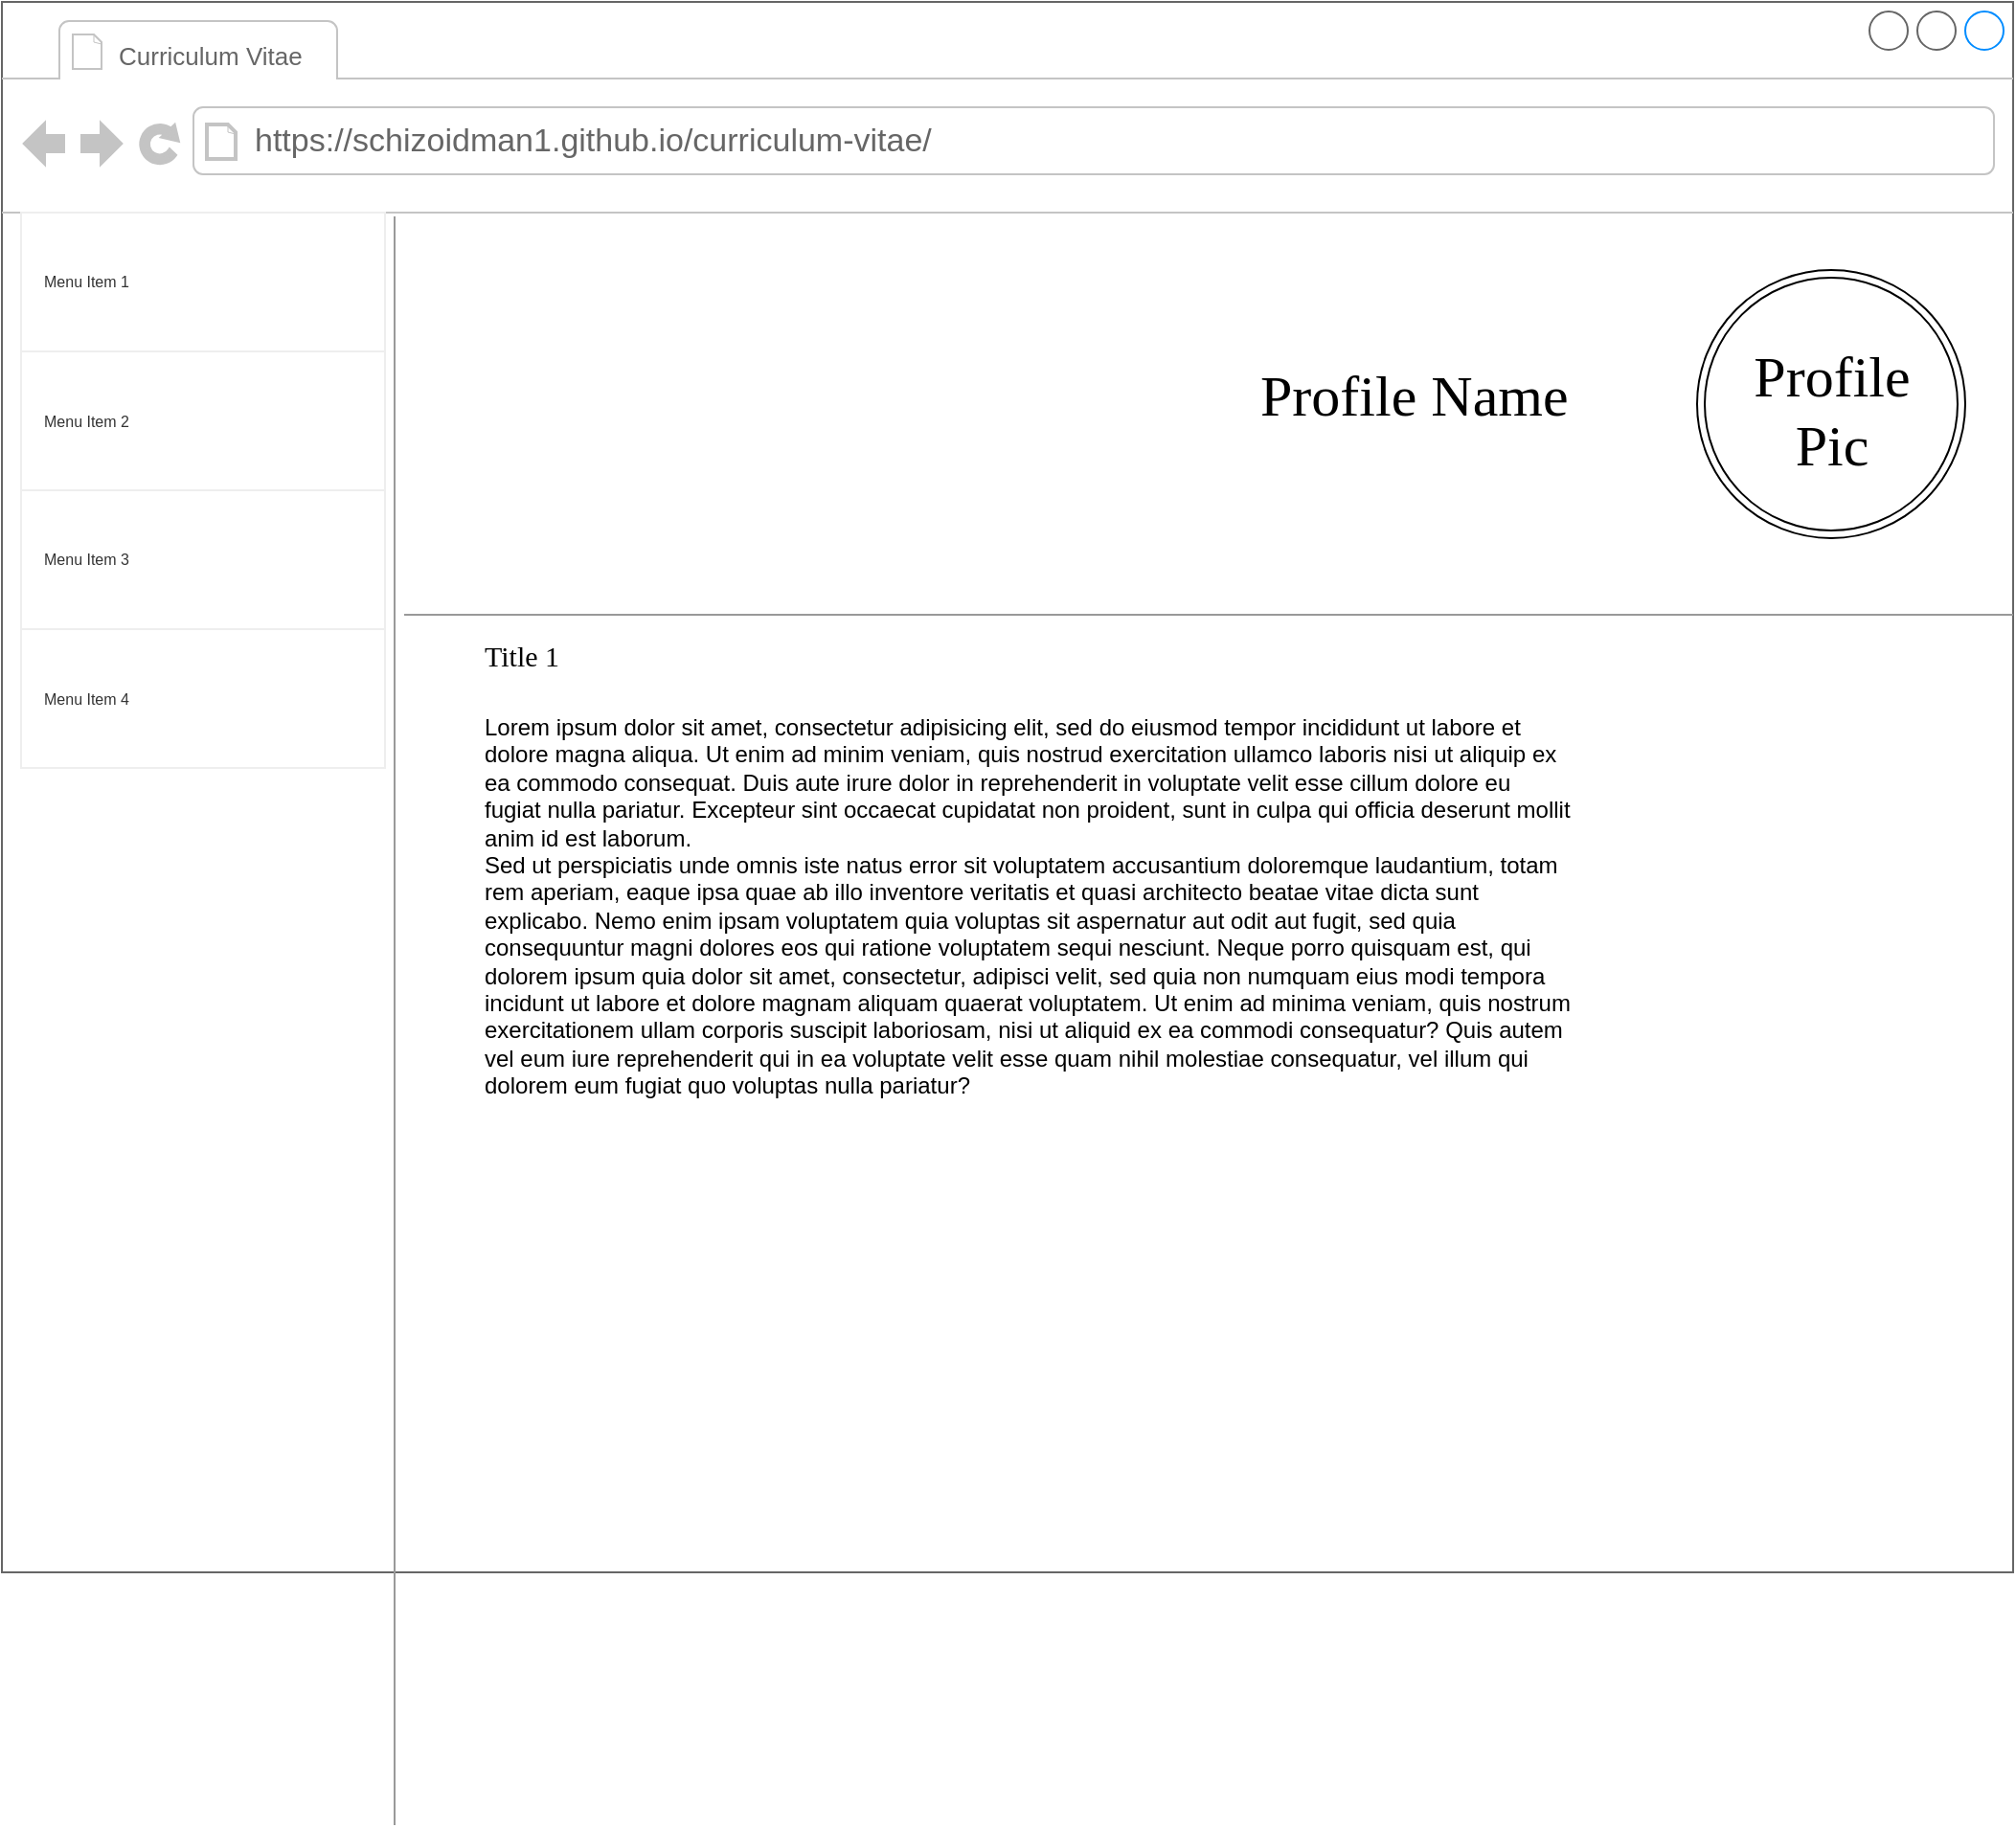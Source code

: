 <mxfile version="24.3.0" type="github">
  <diagram name="Page-1" id="2cc2dc42-3aac-f2a9-1cec-7a8b7cbee084">
    <mxGraphModel dx="1956" dy="1022" grid="1" gridSize="10" guides="1" tooltips="1" connect="1" arrows="1" fold="1" page="1" pageScale="1" pageWidth="1100" pageHeight="850" background="#ffffff" math="0" shadow="0">
      <root>
        <mxCell id="0" />
        <mxCell id="1" parent="0" />
        <mxCell id="7026571954dc6520-1" value="" style="strokeWidth=1;shadow=0;dashed=0;align=center;html=1;shape=mxgraph.mockup.containers.browserWindow;rSize=0;strokeColor=#666666;mainText=,;recursiveResize=0;rounded=0;labelBackgroundColor=none;fontFamily=Verdana;fontSize=12" parent="1" vertex="1">
          <mxGeometry x="25" y="30" width="1050" height="820" as="geometry" />
        </mxCell>
        <mxCell id="7026571954dc6520-2" value="Curriculum Vitae" style="strokeWidth=1;shadow=0;dashed=0;align=center;html=1;shape=mxgraph.mockup.containers.anchor;fontSize=13;fontColor=#666666;align=left;" parent="7026571954dc6520-1" vertex="1">
          <mxGeometry x="59" y="15" width="110" height="26" as="geometry" />
        </mxCell>
        <mxCell id="7026571954dc6520-3" value="https://schizoidman1.github.io/curriculum-vitae/" style="strokeWidth=1;shadow=0;dashed=0;align=center;html=1;shape=mxgraph.mockup.containers.anchor;rSize=0;fontSize=17;fontColor=#666666;align=left;" parent="7026571954dc6520-1" vertex="1">
          <mxGeometry x="130" y="60" width="250" height="26" as="geometry" />
        </mxCell>
        <mxCell id="7026571954dc6520-4" value="Profile Name" style="text;html=1;points=[];align=left;verticalAlign=top;spacingTop=-4;fontSize=30;fontFamily=Verdana" parent="7026571954dc6520-1" vertex="1">
          <mxGeometry x="655" y="185" width="340" height="50" as="geometry" />
        </mxCell>
        <mxCell id="7026571954dc6520-15" value="" style="verticalLabelPosition=bottom;shadow=0;dashed=0;align=center;html=1;verticalAlign=top;strokeWidth=1;shape=mxgraph.mockup.markup.line;strokeColor=#999999;rounded=0;labelBackgroundColor=none;fillColor=#ffffff;fontFamily=Verdana;fontSize=12;fontColor=#000000;" parent="7026571954dc6520-1" vertex="1">
          <mxGeometry x="210" y="310" width="840" height="20" as="geometry" />
        </mxCell>
        <mxCell id="7026571954dc6520-16" value="Title 1" style="text;html=1;points=[];align=left;verticalAlign=top;spacingTop=-4;fontSize=15;fontFamily=Verdana" parent="7026571954dc6520-1" vertex="1">
          <mxGeometry x="250" y="330" width="170" height="30" as="geometry" />
        </mxCell>
        <mxCell id="7026571954dc6520-17" value="Lorem ipsum dolor sit amet, consectetur adipisicing elit, sed do eiusmod tempor incididunt ut labore et dolore magna aliqua. Ut enim ad minim veniam, quis nostrud exercitation ullamco laboris nisi ut aliquip ex ea commodo consequat. Duis aute irure dolor in reprehenderit in voluptate velit esse cillum dolore eu fugiat nulla pariatur. Excepteur sint occaecat cupidatat non proident, sunt in culpa qui officia deserunt mollit anim id est laborum.&#xa;Sed ut perspiciatis unde omnis iste natus error sit voluptatem accusantium doloremque laudantium, totam rem aperiam, eaque ipsa quae ab illo inventore veritatis et quasi architecto beatae vitae dicta sunt explicabo. Nemo enim ipsam voluptatem quia voluptas sit aspernatur aut odit aut fugit, sed quia consequuntur magni dolores eos qui ratione voluptatem sequi nesciunt. Neque porro quisquam est, qui dolorem ipsum quia dolor sit amet, consectetur, adipisci velit, sed quia non numquam eius modi tempora incidunt ut labore et dolore magnam aliquam quaerat voluptatem. Ut enim ad minima veniam, quis nostrum exercitationem ullam corporis suscipit laboriosam, nisi ut aliquid ex ea commodi consequatur? Quis autem vel eum iure reprehenderit qui in ea voluptate velit esse quam nihil molestiae consequatur, vel illum qui dolorem eum fugiat quo voluptas nulla pariatur?" style="text;spacingTop=-5;whiteSpace=wrap;html=1;align=left;fontSize=12;fontFamily=Helvetica;fillColor=none;strokeColor=none;rounded=0;shadow=1;labelBackgroundColor=none;" parent="7026571954dc6520-1" vertex="1">
          <mxGeometry x="250" y="370" width="570" height="240" as="geometry" />
        </mxCell>
        <mxCell id="SACcXy9zOGWqlWIBAPiW-2" value="" style="ellipse;shape=doubleEllipse;whiteSpace=wrap;html=1;aspect=fixed;" vertex="1" parent="7026571954dc6520-1">
          <mxGeometry x="885" y="140" width="140" height="140" as="geometry" />
        </mxCell>
        <mxCell id="SACcXy9zOGWqlWIBAPiW-3" value="Profile&lt;div&gt;Pic&lt;/div&gt;" style="text;html=1;points=[];align=center;verticalAlign=top;spacingTop=-4;fontSize=30;fontFamily=Verdana" vertex="1" parent="7026571954dc6520-1">
          <mxGeometry x="902.5" y="175" width="105" height="50" as="geometry" />
        </mxCell>
        <mxCell id="SACcXy9zOGWqlWIBAPiW-4" value="" style="verticalLabelPosition=bottom;shadow=0;dashed=0;align=center;html=1;verticalAlign=top;strokeWidth=1;shape=mxgraph.mockup.markup.line;strokeColor=#999999;rounded=0;labelBackgroundColor=none;fillColor=#ffffff;fontFamily=Verdana;fontSize=12;fontColor=#000000;rotation=-90;" vertex="1" parent="7026571954dc6520-1">
          <mxGeometry x="-215" y="522" width="840" height="20" as="geometry" />
        </mxCell>
        <mxCell id="SACcXy9zOGWqlWIBAPiW-16" value="" style="strokeWidth=1;html=1;shadow=0;dashed=0;shape=mxgraph.android.rrect;rSize=0;strokeColor=#eeeeee;fillColor=#ffffff;gradientColor=none;" vertex="1" parent="7026571954dc6520-1">
          <mxGeometry x="10" y="110" width="190" height="290" as="geometry" />
        </mxCell>
        <mxCell id="SACcXy9zOGWqlWIBAPiW-17" value="Menu Item 1" style="strokeColor=inherit;fillColor=inherit;gradientColor=inherit;strokeWidth=1;html=1;shadow=0;dashed=0;shape=mxgraph.android.rrect;rSize=0;align=left;spacingLeft=10;fontSize=8;fontColor=#333333;" vertex="1" parent="SACcXy9zOGWqlWIBAPiW-16">
          <mxGeometry width="190" height="72.5" as="geometry" />
        </mxCell>
        <mxCell id="SACcXy9zOGWqlWIBAPiW-18" value="Menu Item 2" style="strokeColor=inherit;fillColor=inherit;gradientColor=inherit;strokeWidth=1;html=1;shadow=0;dashed=0;shape=mxgraph.android.rrect;rSize=0;align=left;spacingLeft=10;fontSize=8;fontColor=#333333;" vertex="1" parent="SACcXy9zOGWqlWIBAPiW-16">
          <mxGeometry y="72.5" width="190" height="72.5" as="geometry" />
        </mxCell>
        <mxCell id="SACcXy9zOGWqlWIBAPiW-19" value="Menu Item 3" style="strokeColor=inherit;fillColor=inherit;gradientColor=inherit;strokeWidth=1;html=1;shadow=0;dashed=0;shape=mxgraph.android.rrect;rSize=0;align=left;spacingLeft=10;fontSize=8;fontColor=#333333;" vertex="1" parent="SACcXy9zOGWqlWIBAPiW-16">
          <mxGeometry y="145" width="190" height="72.5" as="geometry" />
        </mxCell>
        <mxCell id="SACcXy9zOGWqlWIBAPiW-20" value="Menu Item 4" style="strokeColor=inherit;fillColor=inherit;gradientColor=inherit;strokeWidth=1;html=1;shadow=0;dashed=0;shape=mxgraph.android.rrect;rSize=0;align=left;spacingLeft=10;fontSize=8;fontColor=#333333;" vertex="1" parent="SACcXy9zOGWqlWIBAPiW-16">
          <mxGeometry y="217.5" width="190" height="72.5" as="geometry" />
        </mxCell>
      </root>
    </mxGraphModel>
  </diagram>
</mxfile>
